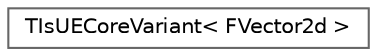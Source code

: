 digraph "Graphical Class Hierarchy"
{
 // INTERACTIVE_SVG=YES
 // LATEX_PDF_SIZE
  bgcolor="transparent";
  edge [fontname=Helvetica,fontsize=10,labelfontname=Helvetica,labelfontsize=10];
  node [fontname=Helvetica,fontsize=10,shape=box,height=0.2,width=0.4];
  rankdir="LR";
  Node0 [id="Node000000",label="TIsUECoreVariant\< FVector2d \>",height=0.2,width=0.4,color="grey40", fillcolor="white", style="filled",URL="$df/d0a/structTIsUECoreVariant_3_01FVector2d_01_4.html",tooltip=" "];
}
